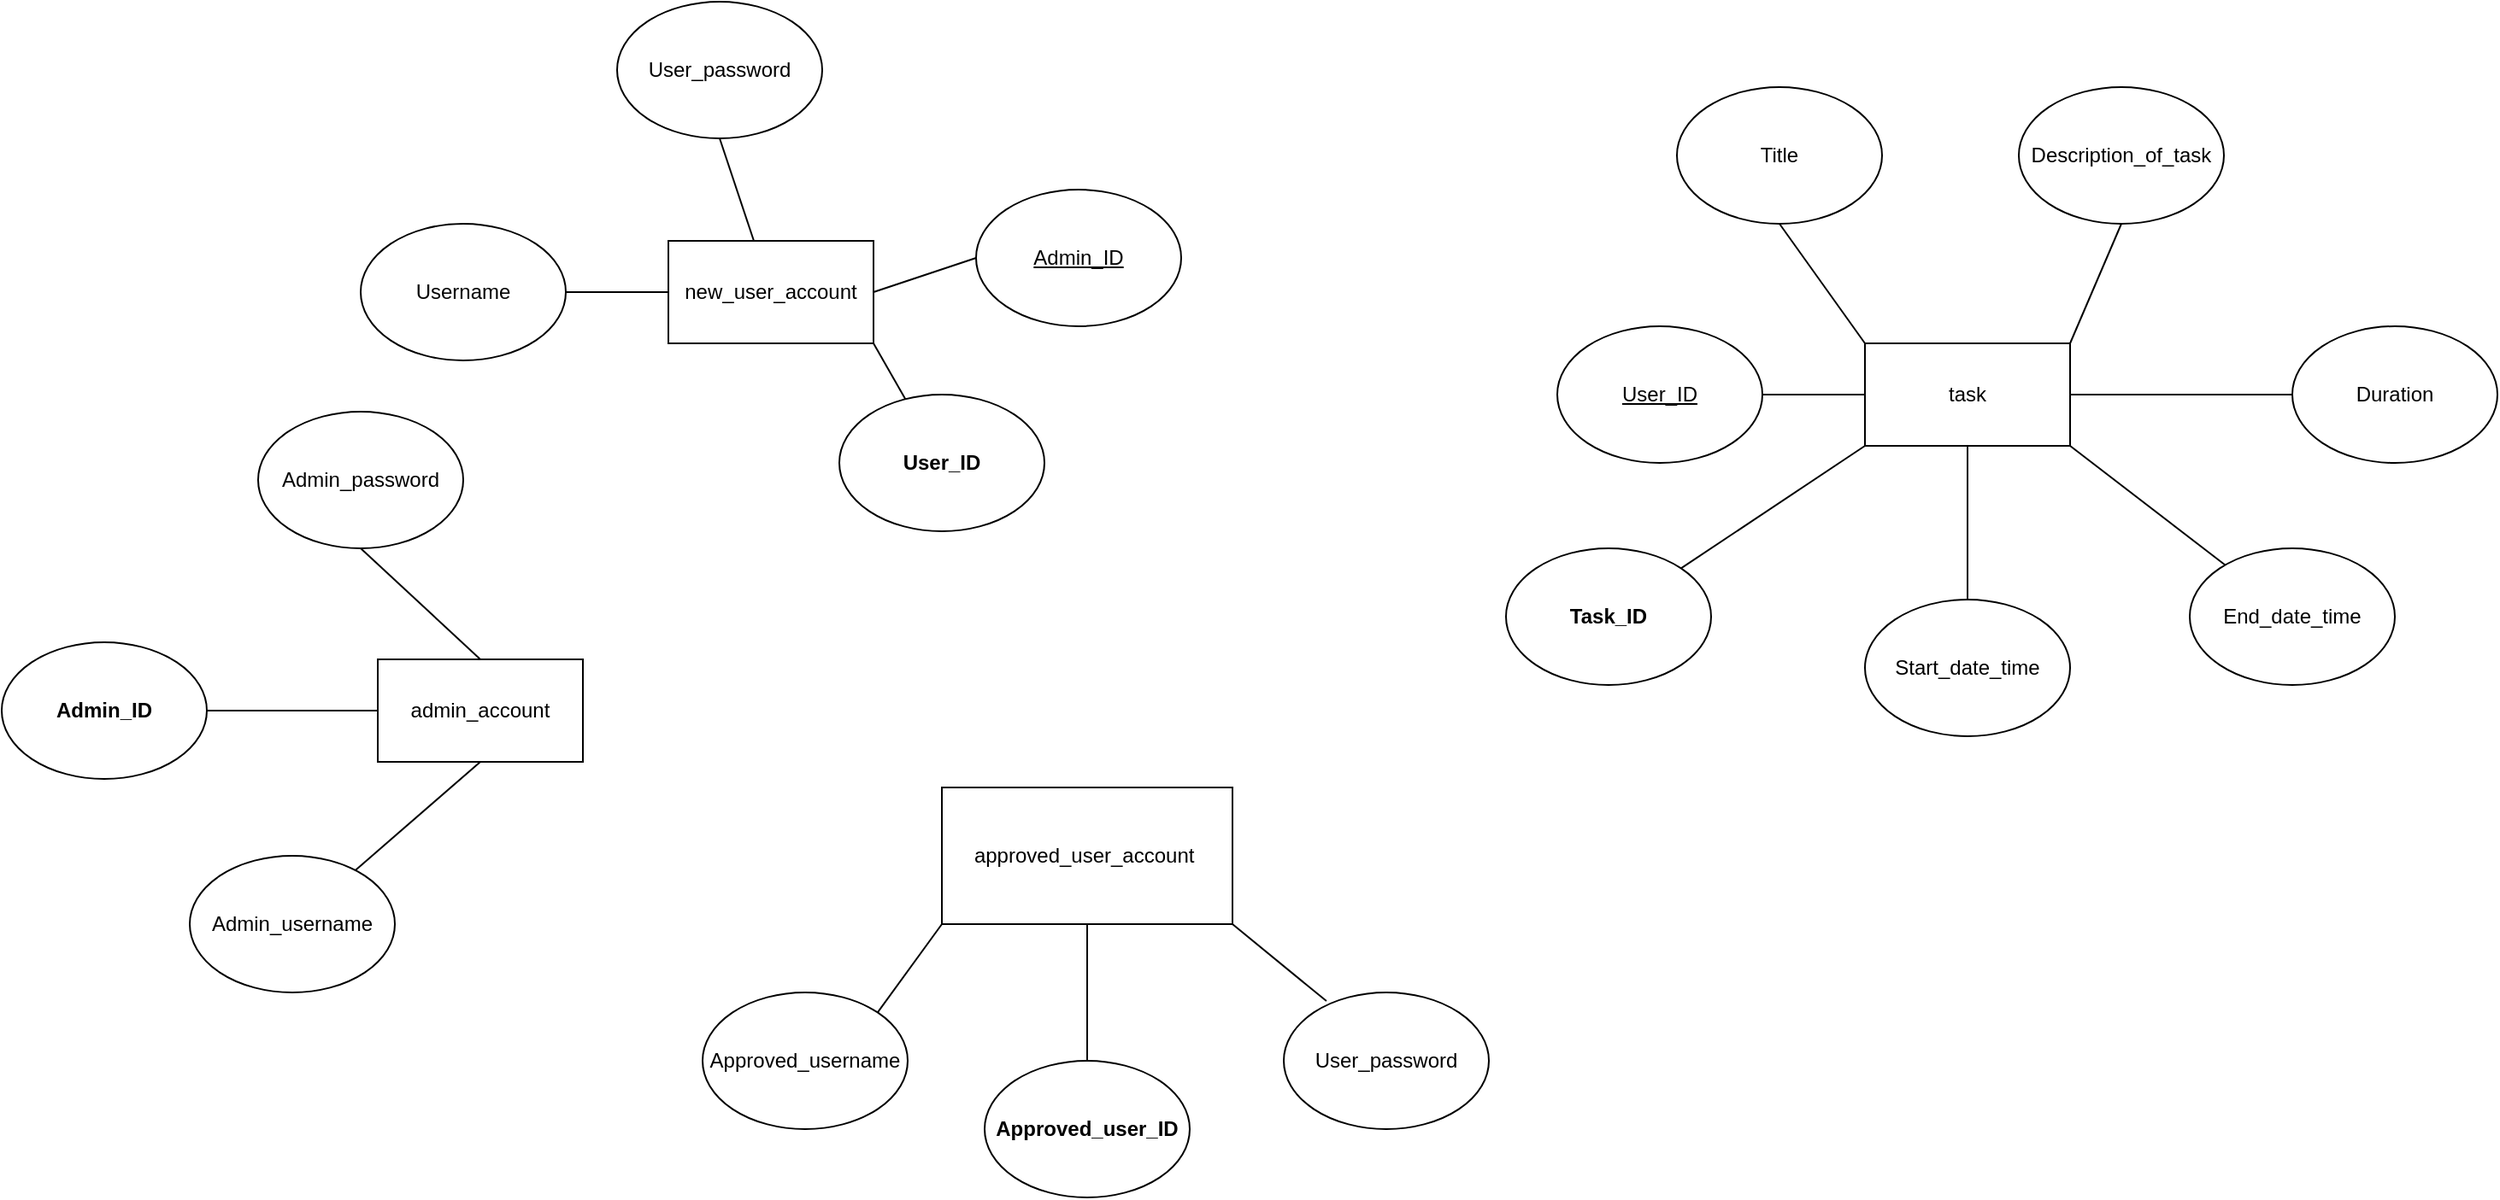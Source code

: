 <mxfile version="13.6.2" type="device"><diagram id="v7Pt0TxtGX2R57lJmhSL" name="Page-1"><mxGraphModel dx="3243" dy="1605" grid="1" gridSize="10" guides="1" tooltips="1" connect="1" arrows="1" fold="1" page="1" pageScale="1" pageWidth="1100" pageHeight="850" math="0" shadow="0"><root><mxCell id="0"/><mxCell id="1" parent="0"/><mxCell id="2pvkyzZPOQjEaQXwW6v8-1" value="&lt;b&gt;Approved_user_ID&#9;&lt;/b&gt;" style="ellipse;whiteSpace=wrap;html=1;" parent="1" vertex="1"><mxGeometry x="155" y="700" width="120" height="80" as="geometry"/></mxCell><mxCell id="2pvkyzZPOQjEaQXwW6v8-25" style="edgeStyle=none;rounded=0;orthogonalLoop=1;jettySize=auto;html=1;exitX=0;exitY=0.5;exitDx=0;exitDy=0;entryX=1;entryY=0.5;entryDx=0;entryDy=0;endArrow=none;endFill=0;" parent="1" source="2pvkyzZPOQjEaQXwW6v8-2" target="2pvkyzZPOQjEaQXwW6v8-24" edge="1"><mxGeometry relative="1" as="geometry"/></mxCell><mxCell id="2pvkyzZPOQjEaQXwW6v8-26" style="edgeStyle=none;rounded=0;orthogonalLoop=1;jettySize=auto;html=1;exitX=0.5;exitY=1;exitDx=0;exitDy=0;entryX=0.783;entryY=0.138;entryDx=0;entryDy=0;entryPerimeter=0;endArrow=none;endFill=0;" parent="1" source="2pvkyzZPOQjEaQXwW6v8-2" target="2pvkyzZPOQjEaQXwW6v8-5" edge="1"><mxGeometry relative="1" as="geometry"/></mxCell><mxCell id="2pvkyzZPOQjEaQXwW6v8-28" style="edgeStyle=none;rounded=0;orthogonalLoop=1;jettySize=auto;html=1;exitX=0.5;exitY=0;exitDx=0;exitDy=0;entryX=0.5;entryY=1;entryDx=0;entryDy=0;endArrow=none;endFill=0;" parent="1" source="2pvkyzZPOQjEaQXwW6v8-2" target="2pvkyzZPOQjEaQXwW6v8-27" edge="1"><mxGeometry relative="1" as="geometry"/></mxCell><mxCell id="2pvkyzZPOQjEaQXwW6v8-2" value="admin_account" style="rounded=0;whiteSpace=wrap;html=1;" parent="1" vertex="1"><mxGeometry x="-200" y="465" width="120" height="60" as="geometry"/></mxCell><mxCell id="2pvkyzZPOQjEaQXwW6v8-19" style="edgeStyle=none;rounded=0;orthogonalLoop=1;jettySize=auto;html=1;exitX=0.5;exitY=1;exitDx=0;exitDy=0;entryX=0.5;entryY=0;entryDx=0;entryDy=0;endArrow=none;endFill=0;" parent="1" source="2pvkyzZPOQjEaQXwW6v8-3" target="2pvkyzZPOQjEaQXwW6v8-1" edge="1"><mxGeometry relative="1" as="geometry"/></mxCell><mxCell id="2pvkyzZPOQjEaQXwW6v8-22" style="edgeStyle=none;rounded=0;orthogonalLoop=1;jettySize=auto;html=1;exitX=0;exitY=1;exitDx=0;exitDy=0;entryX=1;entryY=0;entryDx=0;entryDy=0;endArrow=none;endFill=0;" parent="1" source="2pvkyzZPOQjEaQXwW6v8-3" target="2pvkyzZPOQjEaQXwW6v8-21" edge="1"><mxGeometry relative="1" as="geometry"/></mxCell><mxCell id="2pvkyzZPOQjEaQXwW6v8-23" style="edgeStyle=none;rounded=0;orthogonalLoop=1;jettySize=auto;html=1;exitX=1;exitY=1;exitDx=0;exitDy=0;entryX=0.208;entryY=0.063;entryDx=0;entryDy=0;entryPerimeter=0;endArrow=none;endFill=0;" parent="1" source="2pvkyzZPOQjEaQXwW6v8-3" target="2pvkyzZPOQjEaQXwW6v8-20" edge="1"><mxGeometry relative="1" as="geometry"/></mxCell><mxCell id="2pvkyzZPOQjEaQXwW6v8-3" value="approved_user_account&amp;nbsp;" style="rounded=0;whiteSpace=wrap;html=1;" parent="1" vertex="1"><mxGeometry x="130" y="540" width="170" height="80" as="geometry"/></mxCell><mxCell id="2pvkyzZPOQjEaQXwW6v8-12" style="edgeStyle=none;rounded=0;orthogonalLoop=1;jettySize=auto;html=1;exitX=1;exitY=0.5;exitDx=0;exitDy=0;endArrow=none;endFill=0;" parent="1" source="2pvkyzZPOQjEaQXwW6v8-4" target="2pvkyzZPOQjEaQXwW6v8-8" edge="1"><mxGeometry relative="1" as="geometry"/></mxCell><mxCell id="2pvkyzZPOQjEaQXwW6v8-13" style="edgeStyle=none;rounded=0;orthogonalLoop=1;jettySize=auto;html=1;exitX=1;exitY=1;exitDx=0;exitDy=0;endArrow=none;endFill=0;" parent="1" source="2pvkyzZPOQjEaQXwW6v8-4" target="2pvkyzZPOQjEaQXwW6v8-9" edge="1"><mxGeometry relative="1" as="geometry"/></mxCell><mxCell id="2pvkyzZPOQjEaQXwW6v8-15" style="edgeStyle=none;rounded=0;orthogonalLoop=1;jettySize=auto;html=1;exitX=0.5;exitY=1;exitDx=0;exitDy=0;endArrow=none;endFill=0;" parent="1" source="2pvkyzZPOQjEaQXwW6v8-4" target="2pvkyzZPOQjEaQXwW6v8-14" edge="1"><mxGeometry relative="1" as="geometry"/></mxCell><mxCell id="2pvkyzZPOQjEaQXwW6v8-17" style="edgeStyle=none;rounded=0;orthogonalLoop=1;jettySize=auto;html=1;exitX=0;exitY=0.5;exitDx=0;exitDy=0;entryX=1;entryY=0.5;entryDx=0;entryDy=0;endArrow=none;endFill=0;" parent="1" source="2pvkyzZPOQjEaQXwW6v8-4" target="2pvkyzZPOQjEaQXwW6v8-16" edge="1"><mxGeometry relative="1" as="geometry"/></mxCell><mxCell id="2pvkyzZPOQjEaQXwW6v8-18" style="edgeStyle=none;rounded=0;orthogonalLoop=1;jettySize=auto;html=1;exitX=0;exitY=0;exitDx=0;exitDy=0;entryX=0.5;entryY=1;entryDx=0;entryDy=0;endArrow=none;endFill=0;" parent="1" source="2pvkyzZPOQjEaQXwW6v8-4" target="2pvkyzZPOQjEaQXwW6v8-7" edge="1"><mxGeometry relative="1" as="geometry"/></mxCell><mxCell id="2pvkyzZPOQjEaQXwW6v8-30" style="edgeStyle=none;rounded=0;orthogonalLoop=1;jettySize=auto;html=1;exitX=0;exitY=1;exitDx=0;exitDy=0;entryX=1;entryY=0;entryDx=0;entryDy=0;endArrow=none;endFill=0;" parent="1" source="2pvkyzZPOQjEaQXwW6v8-4" target="2pvkyzZPOQjEaQXwW6v8-29" edge="1"><mxGeometry relative="1" as="geometry"/></mxCell><mxCell id="CU5jat325O_7RqAJTYwO-3" style="rounded=0;orthogonalLoop=1;jettySize=auto;html=1;exitX=1;exitY=0;exitDx=0;exitDy=0;entryX=0.5;entryY=1;entryDx=0;entryDy=0;endArrow=none;endFill=0;" parent="1" source="2pvkyzZPOQjEaQXwW6v8-4" target="CU5jat325O_7RqAJTYwO-2" edge="1"><mxGeometry relative="1" as="geometry"/></mxCell><mxCell id="2pvkyzZPOQjEaQXwW6v8-4" value="task" style="rounded=0;whiteSpace=wrap;html=1;" parent="1" vertex="1"><mxGeometry x="670" y="280" width="120" height="60" as="geometry"/></mxCell><mxCell id="2pvkyzZPOQjEaQXwW6v8-5" value="Admin_username&lt;span&gt;&#9;&lt;/span&gt;" style="ellipse;whiteSpace=wrap;html=1;" parent="1" vertex="1"><mxGeometry x="-310" y="580" width="120" height="80" as="geometry"/></mxCell><mxCell id="2pvkyzZPOQjEaQXwW6v8-7" value="Title&lt;span&gt;&#9;&#9;&#9;&#9;&#9;&lt;/span&gt;" style="ellipse;whiteSpace=wrap;html=1;" parent="1" vertex="1"><mxGeometry x="560" y="130" width="120" height="80" as="geometry"/></mxCell><mxCell id="2pvkyzZPOQjEaQXwW6v8-8" value="Duration&lt;span&gt;&#9;&#9;&#9;&#9;&lt;/span&gt;" style="ellipse;whiteSpace=wrap;html=1;" parent="1" vertex="1"><mxGeometry x="920" y="270" width="120" height="80" as="geometry"/></mxCell><mxCell id="2pvkyzZPOQjEaQXwW6v8-9" value="End_date_time&lt;span&gt;&#9;&#9;&#9;&lt;/span&gt;" style="ellipse;whiteSpace=wrap;html=1;" parent="1" vertex="1"><mxGeometry x="860" y="400" width="120" height="80" as="geometry"/></mxCell><mxCell id="2pvkyzZPOQjEaQXwW6v8-14" value="Start_date_time&lt;span&gt;&#9;&#9;&#9;&lt;/span&gt;" style="ellipse;whiteSpace=wrap;html=1;" parent="1" vertex="1"><mxGeometry x="670" y="430" width="120" height="80" as="geometry"/></mxCell><mxCell id="2pvkyzZPOQjEaQXwW6v8-16" value="&lt;u&gt;User_ID&lt;span&gt;&#9;&#9;&#9;&#9;&#9;&lt;/span&gt;&lt;/u&gt;" style="ellipse;whiteSpace=wrap;html=1;" parent="1" vertex="1"><mxGeometry x="490" y="270" width="120" height="80" as="geometry"/></mxCell><mxCell id="2pvkyzZPOQjEaQXwW6v8-20" value="User_password&lt;span&gt;&#9;&#9;&lt;/span&gt;" style="ellipse;whiteSpace=wrap;html=1;" parent="1" vertex="1"><mxGeometry x="330" y="660" width="120" height="80" as="geometry"/></mxCell><mxCell id="2pvkyzZPOQjEaQXwW6v8-21" value="Approved_username&lt;span&gt;&#9;&lt;/span&gt;" style="ellipse;whiteSpace=wrap;html=1;" parent="1" vertex="1"><mxGeometry x="-10" y="660" width="120" height="80" as="geometry"/></mxCell><mxCell id="2pvkyzZPOQjEaQXwW6v8-24" value="&lt;b&gt;Admin_ID&lt;/b&gt;" style="ellipse;whiteSpace=wrap;html=1;" parent="1" vertex="1"><mxGeometry x="-420" y="455" width="120" height="80" as="geometry"/></mxCell><mxCell id="2pvkyzZPOQjEaQXwW6v8-27" value="Admin_password" style="ellipse;whiteSpace=wrap;html=1;" parent="1" vertex="1"><mxGeometry x="-270" y="320" width="120" height="80" as="geometry"/></mxCell><mxCell id="2pvkyzZPOQjEaQXwW6v8-29" value="&lt;b&gt;Task_ID&lt;/b&gt;&lt;span&gt;&#9;&#9;&#9;&#9;&#9;&lt;/span&gt;" style="ellipse;whiteSpace=wrap;html=1;" parent="1" vertex="1"><mxGeometry x="460" y="400" width="120" height="80" as="geometry"/></mxCell><mxCell id="2pvkyzZPOQjEaQXwW6v8-31" value="&lt;b&gt;User_ID&lt;/b&gt;" style="ellipse;whiteSpace=wrap;html=1;" parent="1" vertex="1"><mxGeometry x="70" y="310" width="120" height="80" as="geometry"/></mxCell><mxCell id="2pvkyzZPOQjEaQXwW6v8-34" style="edgeStyle=none;rounded=0;orthogonalLoop=1;jettySize=auto;html=1;exitX=1;exitY=1;exitDx=0;exitDy=0;endArrow=none;endFill=0;" parent="1" source="2pvkyzZPOQjEaQXwW6v8-32" target="2pvkyzZPOQjEaQXwW6v8-31" edge="1"><mxGeometry relative="1" as="geometry"/></mxCell><mxCell id="2pvkyzZPOQjEaQXwW6v8-35" style="edgeStyle=none;rounded=0;orthogonalLoop=1;jettySize=auto;html=1;exitX=1;exitY=0.5;exitDx=0;exitDy=0;entryX=0;entryY=0.5;entryDx=0;entryDy=0;endArrow=none;endFill=0;" parent="1" source="2pvkyzZPOQjEaQXwW6v8-32" target="2pvkyzZPOQjEaQXwW6v8-33" edge="1"><mxGeometry relative="1" as="geometry"/></mxCell><mxCell id="2pvkyzZPOQjEaQXwW6v8-32" value="new_user_account" style="rounded=0;whiteSpace=wrap;html=1;" parent="1" vertex="1"><mxGeometry x="-30" y="220" width="120" height="60" as="geometry"/></mxCell><mxCell id="2pvkyzZPOQjEaQXwW6v8-33" value="&lt;u&gt;Admin_ID&#9;&#9;&#9;&lt;/u&gt;" style="ellipse;whiteSpace=wrap;html=1;" parent="1" vertex="1"><mxGeometry x="150" y="190" width="120" height="80" as="geometry"/></mxCell><mxCell id="2pvkyzZPOQjEaQXwW6v8-39" style="rounded=0;orthogonalLoop=1;jettySize=auto;html=1;exitX=1;exitY=0.5;exitDx=0;exitDy=0;endArrow=none;endFill=0;" parent="1" source="2pvkyzZPOQjEaQXwW6v8-36" target="2pvkyzZPOQjEaQXwW6v8-32" edge="1"><mxGeometry relative="1" as="geometry"/></mxCell><mxCell id="2pvkyzZPOQjEaQXwW6v8-36" value="Username" style="ellipse;whiteSpace=wrap;html=1;" parent="1" vertex="1"><mxGeometry x="-210" y="210" width="120" height="80" as="geometry"/></mxCell><mxCell id="2pvkyzZPOQjEaQXwW6v8-38" style="edgeStyle=none;rounded=0;orthogonalLoop=1;jettySize=auto;html=1;exitX=0.5;exitY=1;exitDx=0;exitDy=0;endArrow=none;endFill=0;" parent="1" source="2pvkyzZPOQjEaQXwW6v8-37" target="2pvkyzZPOQjEaQXwW6v8-32" edge="1"><mxGeometry relative="1" as="geometry"/></mxCell><mxCell id="2pvkyzZPOQjEaQXwW6v8-37" value="User_password&lt;span&gt;&#9;&#9;&lt;/span&gt;" style="ellipse;whiteSpace=wrap;html=1;" parent="1" vertex="1"><mxGeometry x="-60" y="80" width="120" height="80" as="geometry"/></mxCell><mxCell id="CU5jat325O_7RqAJTYwO-2" value="Description_of_task&lt;span&gt;&#9;&#9;&lt;/span&gt;" style="ellipse;whiteSpace=wrap;html=1;" parent="1" vertex="1"><mxGeometry x="760" y="130" width="120" height="80" as="geometry"/></mxCell></root></mxGraphModel></diagram></mxfile>